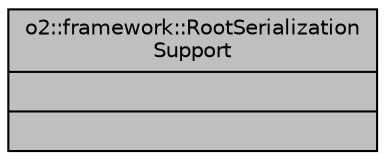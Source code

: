 digraph "o2::framework::RootSerializationSupport"
{
 // INTERACTIVE_SVG=YES
  bgcolor="transparent";
  edge [fontname="Helvetica",fontsize="10",labelfontname="Helvetica",labelfontsize="10"];
  node [fontname="Helvetica",fontsize="10",shape=record];
  Node1 [label="{o2::framework::RootSerialization\lSupport\n||}",height=0.2,width=0.4,color="black", fillcolor="grey75", style="filled", fontcolor="black"];
}
